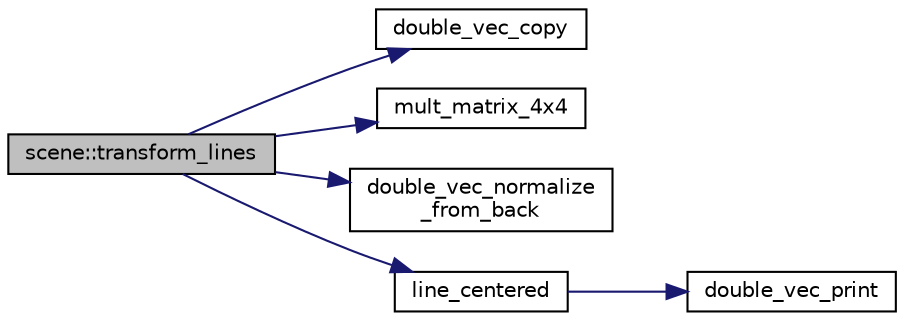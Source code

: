 digraph "scene::transform_lines"
{
  edge [fontname="Helvetica",fontsize="10",labelfontname="Helvetica",labelfontsize="10"];
  node [fontname="Helvetica",fontsize="10",shape=record];
  rankdir="LR";
  Node395 [label="scene::transform_lines",height=0.2,width=0.4,color="black", fillcolor="grey75", style="filled", fontcolor="black"];
  Node395 -> Node396 [color="midnightblue",fontsize="10",style="solid",fontname="Helvetica"];
  Node396 [label="double_vec_copy",height=0.2,width=0.4,color="black", fillcolor="white", style="filled",URL="$d5/db4/io__and__os_8h.html#aee0c436dfcfcb2f8a9b32f01ec90033a"];
  Node395 -> Node397 [color="midnightblue",fontsize="10",style="solid",fontname="Helvetica"];
  Node397 [label="mult_matrix_4x4",height=0.2,width=0.4,color="black", fillcolor="white", style="filled",URL="$d5/d87/globals_8h.html#a867c538f21dd263628a9d8e7ed7d7ef0"];
  Node395 -> Node398 [color="midnightblue",fontsize="10",style="solid",fontname="Helvetica"];
  Node398 [label="double_vec_normalize\l_from_back",height=0.2,width=0.4,color="black", fillcolor="white", style="filled",URL="$d5/d87/globals_8h.html#aa72b62268b311af7c4fb54504dadb476"];
  Node395 -> Node399 [color="midnightblue",fontsize="10",style="solid",fontname="Helvetica"];
  Node399 [label="line_centered",height=0.2,width=0.4,color="black", fillcolor="white", style="filled",URL="$d5/d87/globals_8h.html#a8af5a8216c2ab9cadc59f3ea9a42bdcb"];
  Node399 -> Node400 [color="midnightblue",fontsize="10",style="solid",fontname="Helvetica"];
  Node400 [label="double_vec_print",height=0.2,width=0.4,color="black", fillcolor="white", style="filled",URL="$d0/d22/numerics_8_c.html#a7f044be354a33be9978da8d8fa8d3263"];
}
